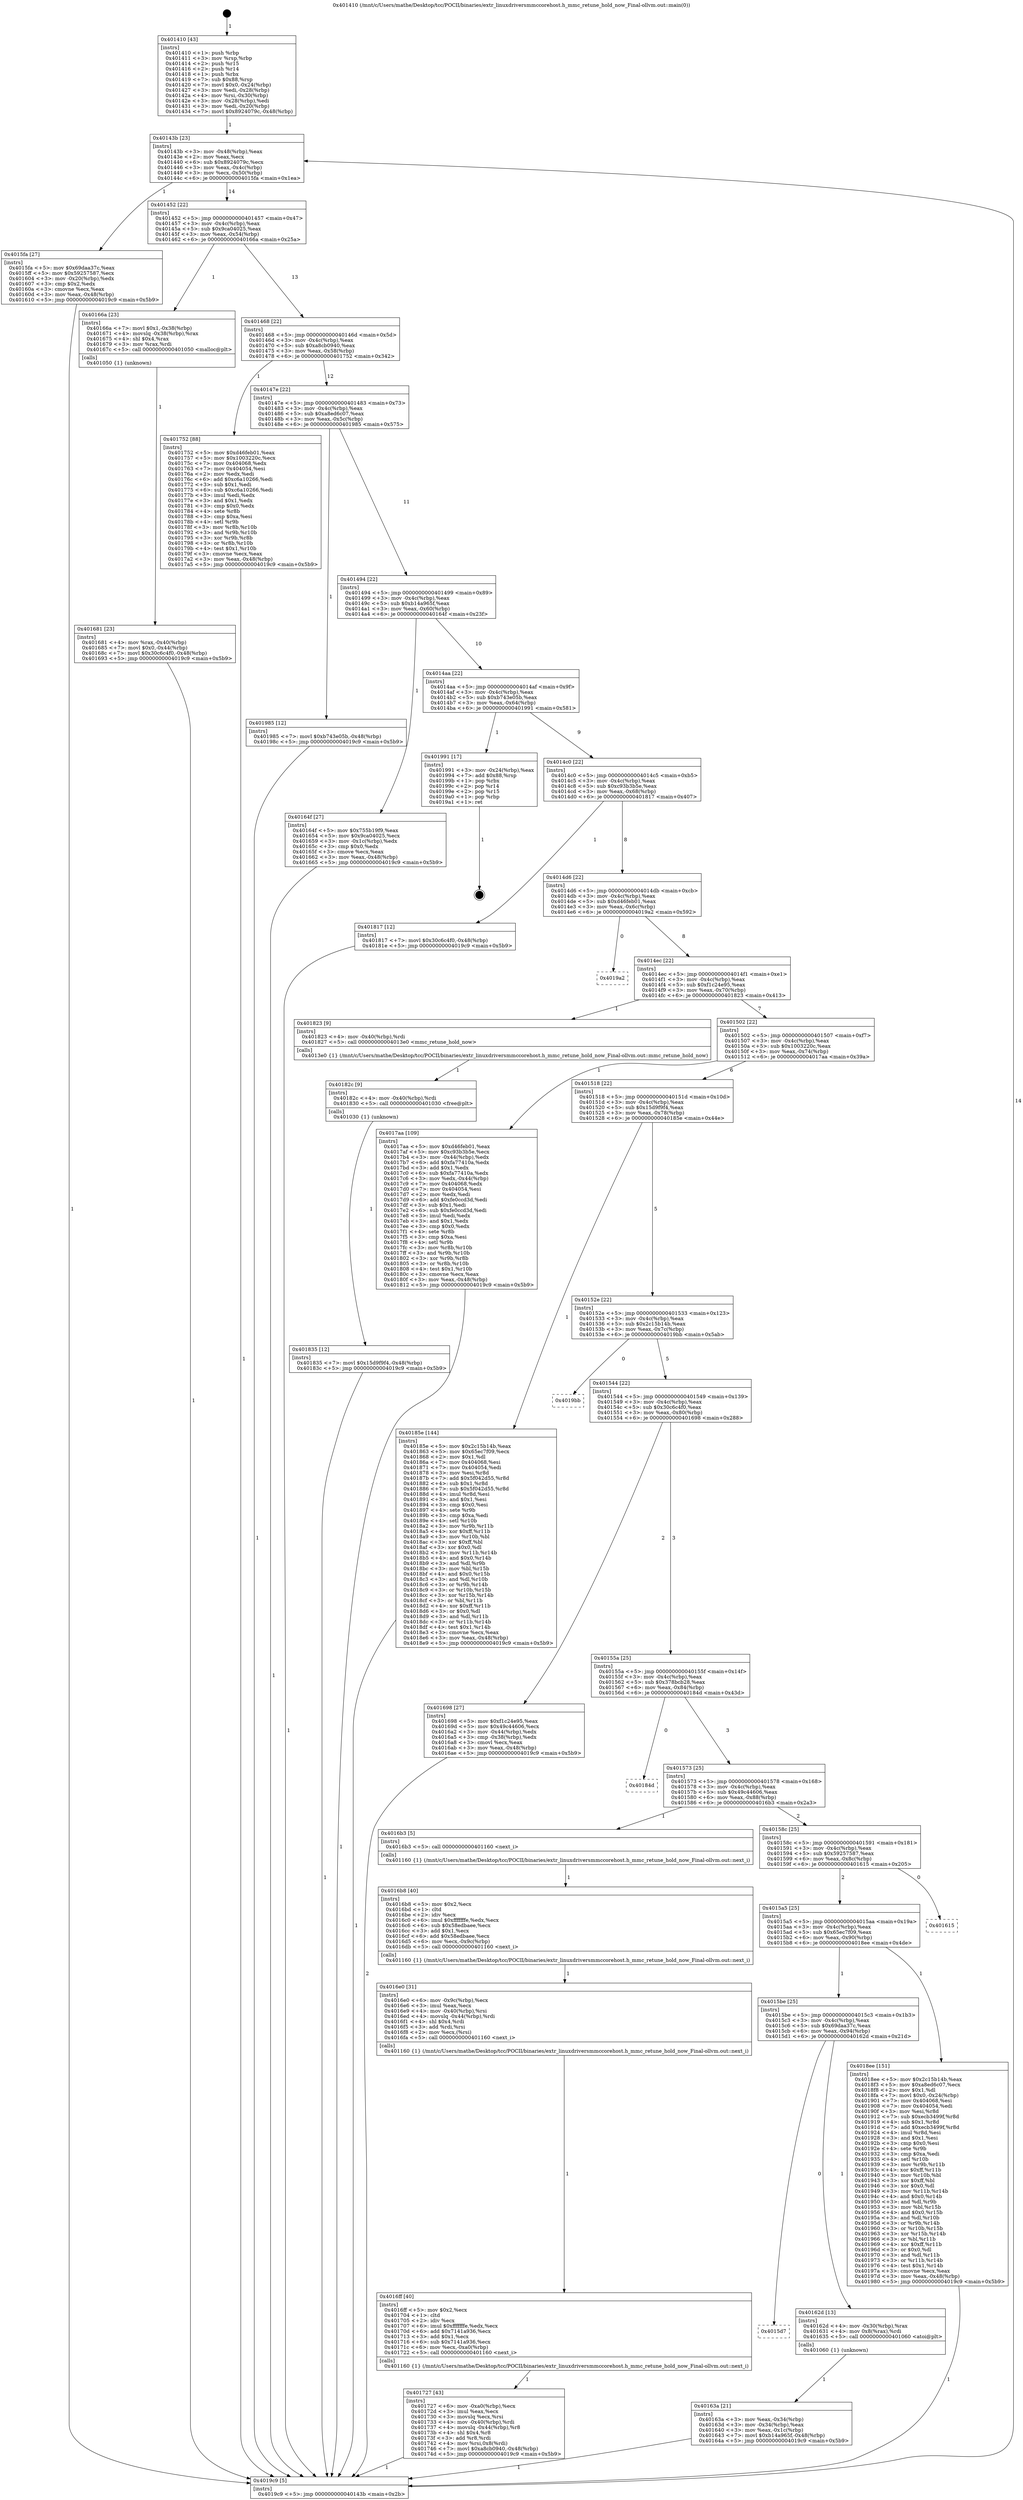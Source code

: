 digraph "0x401410" {
  label = "0x401410 (/mnt/c/Users/mathe/Desktop/tcc/POCII/binaries/extr_linuxdriversmmccorehost.h_mmc_retune_hold_now_Final-ollvm.out::main(0))"
  labelloc = "t"
  node[shape=record]

  Entry [label="",width=0.3,height=0.3,shape=circle,fillcolor=black,style=filled]
  "0x40143b" [label="{
     0x40143b [23]\l
     | [instrs]\l
     &nbsp;&nbsp;0x40143b \<+3\>: mov -0x48(%rbp),%eax\l
     &nbsp;&nbsp;0x40143e \<+2\>: mov %eax,%ecx\l
     &nbsp;&nbsp;0x401440 \<+6\>: sub $0x8924079c,%ecx\l
     &nbsp;&nbsp;0x401446 \<+3\>: mov %eax,-0x4c(%rbp)\l
     &nbsp;&nbsp;0x401449 \<+3\>: mov %ecx,-0x50(%rbp)\l
     &nbsp;&nbsp;0x40144c \<+6\>: je 00000000004015fa \<main+0x1ea\>\l
  }"]
  "0x4015fa" [label="{
     0x4015fa [27]\l
     | [instrs]\l
     &nbsp;&nbsp;0x4015fa \<+5\>: mov $0x69daa37c,%eax\l
     &nbsp;&nbsp;0x4015ff \<+5\>: mov $0x59257587,%ecx\l
     &nbsp;&nbsp;0x401604 \<+3\>: mov -0x20(%rbp),%edx\l
     &nbsp;&nbsp;0x401607 \<+3\>: cmp $0x2,%edx\l
     &nbsp;&nbsp;0x40160a \<+3\>: cmovne %ecx,%eax\l
     &nbsp;&nbsp;0x40160d \<+3\>: mov %eax,-0x48(%rbp)\l
     &nbsp;&nbsp;0x401610 \<+5\>: jmp 00000000004019c9 \<main+0x5b9\>\l
  }"]
  "0x401452" [label="{
     0x401452 [22]\l
     | [instrs]\l
     &nbsp;&nbsp;0x401452 \<+5\>: jmp 0000000000401457 \<main+0x47\>\l
     &nbsp;&nbsp;0x401457 \<+3\>: mov -0x4c(%rbp),%eax\l
     &nbsp;&nbsp;0x40145a \<+5\>: sub $0x9ca04025,%eax\l
     &nbsp;&nbsp;0x40145f \<+3\>: mov %eax,-0x54(%rbp)\l
     &nbsp;&nbsp;0x401462 \<+6\>: je 000000000040166a \<main+0x25a\>\l
  }"]
  "0x4019c9" [label="{
     0x4019c9 [5]\l
     | [instrs]\l
     &nbsp;&nbsp;0x4019c9 \<+5\>: jmp 000000000040143b \<main+0x2b\>\l
  }"]
  "0x401410" [label="{
     0x401410 [43]\l
     | [instrs]\l
     &nbsp;&nbsp;0x401410 \<+1\>: push %rbp\l
     &nbsp;&nbsp;0x401411 \<+3\>: mov %rsp,%rbp\l
     &nbsp;&nbsp;0x401414 \<+2\>: push %r15\l
     &nbsp;&nbsp;0x401416 \<+2\>: push %r14\l
     &nbsp;&nbsp;0x401418 \<+1\>: push %rbx\l
     &nbsp;&nbsp;0x401419 \<+7\>: sub $0x88,%rsp\l
     &nbsp;&nbsp;0x401420 \<+7\>: movl $0x0,-0x24(%rbp)\l
     &nbsp;&nbsp;0x401427 \<+3\>: mov %edi,-0x28(%rbp)\l
     &nbsp;&nbsp;0x40142a \<+4\>: mov %rsi,-0x30(%rbp)\l
     &nbsp;&nbsp;0x40142e \<+3\>: mov -0x28(%rbp),%edi\l
     &nbsp;&nbsp;0x401431 \<+3\>: mov %edi,-0x20(%rbp)\l
     &nbsp;&nbsp;0x401434 \<+7\>: movl $0x8924079c,-0x48(%rbp)\l
  }"]
  Exit [label="",width=0.3,height=0.3,shape=circle,fillcolor=black,style=filled,peripheries=2]
  "0x40166a" [label="{
     0x40166a [23]\l
     | [instrs]\l
     &nbsp;&nbsp;0x40166a \<+7\>: movl $0x1,-0x38(%rbp)\l
     &nbsp;&nbsp;0x401671 \<+4\>: movslq -0x38(%rbp),%rax\l
     &nbsp;&nbsp;0x401675 \<+4\>: shl $0x4,%rax\l
     &nbsp;&nbsp;0x401679 \<+3\>: mov %rax,%rdi\l
     &nbsp;&nbsp;0x40167c \<+5\>: call 0000000000401050 \<malloc@plt\>\l
     | [calls]\l
     &nbsp;&nbsp;0x401050 \{1\} (unknown)\l
  }"]
  "0x401468" [label="{
     0x401468 [22]\l
     | [instrs]\l
     &nbsp;&nbsp;0x401468 \<+5\>: jmp 000000000040146d \<main+0x5d\>\l
     &nbsp;&nbsp;0x40146d \<+3\>: mov -0x4c(%rbp),%eax\l
     &nbsp;&nbsp;0x401470 \<+5\>: sub $0xa8cb0940,%eax\l
     &nbsp;&nbsp;0x401475 \<+3\>: mov %eax,-0x58(%rbp)\l
     &nbsp;&nbsp;0x401478 \<+6\>: je 0000000000401752 \<main+0x342\>\l
  }"]
  "0x401835" [label="{
     0x401835 [12]\l
     | [instrs]\l
     &nbsp;&nbsp;0x401835 \<+7\>: movl $0x15d9f9f4,-0x48(%rbp)\l
     &nbsp;&nbsp;0x40183c \<+5\>: jmp 00000000004019c9 \<main+0x5b9\>\l
  }"]
  "0x401752" [label="{
     0x401752 [88]\l
     | [instrs]\l
     &nbsp;&nbsp;0x401752 \<+5\>: mov $0xd46feb01,%eax\l
     &nbsp;&nbsp;0x401757 \<+5\>: mov $0x1003220c,%ecx\l
     &nbsp;&nbsp;0x40175c \<+7\>: mov 0x404068,%edx\l
     &nbsp;&nbsp;0x401763 \<+7\>: mov 0x404054,%esi\l
     &nbsp;&nbsp;0x40176a \<+2\>: mov %edx,%edi\l
     &nbsp;&nbsp;0x40176c \<+6\>: add $0xc6a10266,%edi\l
     &nbsp;&nbsp;0x401772 \<+3\>: sub $0x1,%edi\l
     &nbsp;&nbsp;0x401775 \<+6\>: sub $0xc6a10266,%edi\l
     &nbsp;&nbsp;0x40177b \<+3\>: imul %edi,%edx\l
     &nbsp;&nbsp;0x40177e \<+3\>: and $0x1,%edx\l
     &nbsp;&nbsp;0x401781 \<+3\>: cmp $0x0,%edx\l
     &nbsp;&nbsp;0x401784 \<+4\>: sete %r8b\l
     &nbsp;&nbsp;0x401788 \<+3\>: cmp $0xa,%esi\l
     &nbsp;&nbsp;0x40178b \<+4\>: setl %r9b\l
     &nbsp;&nbsp;0x40178f \<+3\>: mov %r8b,%r10b\l
     &nbsp;&nbsp;0x401792 \<+3\>: and %r9b,%r10b\l
     &nbsp;&nbsp;0x401795 \<+3\>: xor %r9b,%r8b\l
     &nbsp;&nbsp;0x401798 \<+3\>: or %r8b,%r10b\l
     &nbsp;&nbsp;0x40179b \<+4\>: test $0x1,%r10b\l
     &nbsp;&nbsp;0x40179f \<+3\>: cmovne %ecx,%eax\l
     &nbsp;&nbsp;0x4017a2 \<+3\>: mov %eax,-0x48(%rbp)\l
     &nbsp;&nbsp;0x4017a5 \<+5\>: jmp 00000000004019c9 \<main+0x5b9\>\l
  }"]
  "0x40147e" [label="{
     0x40147e [22]\l
     | [instrs]\l
     &nbsp;&nbsp;0x40147e \<+5\>: jmp 0000000000401483 \<main+0x73\>\l
     &nbsp;&nbsp;0x401483 \<+3\>: mov -0x4c(%rbp),%eax\l
     &nbsp;&nbsp;0x401486 \<+5\>: sub $0xa8ed6c07,%eax\l
     &nbsp;&nbsp;0x40148b \<+3\>: mov %eax,-0x5c(%rbp)\l
     &nbsp;&nbsp;0x40148e \<+6\>: je 0000000000401985 \<main+0x575\>\l
  }"]
  "0x40182c" [label="{
     0x40182c [9]\l
     | [instrs]\l
     &nbsp;&nbsp;0x40182c \<+4\>: mov -0x40(%rbp),%rdi\l
     &nbsp;&nbsp;0x401830 \<+5\>: call 0000000000401030 \<free@plt\>\l
     | [calls]\l
     &nbsp;&nbsp;0x401030 \{1\} (unknown)\l
  }"]
  "0x401985" [label="{
     0x401985 [12]\l
     | [instrs]\l
     &nbsp;&nbsp;0x401985 \<+7\>: movl $0xb743e05b,-0x48(%rbp)\l
     &nbsp;&nbsp;0x40198c \<+5\>: jmp 00000000004019c9 \<main+0x5b9\>\l
  }"]
  "0x401494" [label="{
     0x401494 [22]\l
     | [instrs]\l
     &nbsp;&nbsp;0x401494 \<+5\>: jmp 0000000000401499 \<main+0x89\>\l
     &nbsp;&nbsp;0x401499 \<+3\>: mov -0x4c(%rbp),%eax\l
     &nbsp;&nbsp;0x40149c \<+5\>: sub $0xb14a965f,%eax\l
     &nbsp;&nbsp;0x4014a1 \<+3\>: mov %eax,-0x60(%rbp)\l
     &nbsp;&nbsp;0x4014a4 \<+6\>: je 000000000040164f \<main+0x23f\>\l
  }"]
  "0x401727" [label="{
     0x401727 [43]\l
     | [instrs]\l
     &nbsp;&nbsp;0x401727 \<+6\>: mov -0xa0(%rbp),%ecx\l
     &nbsp;&nbsp;0x40172d \<+3\>: imul %eax,%ecx\l
     &nbsp;&nbsp;0x401730 \<+3\>: movslq %ecx,%rsi\l
     &nbsp;&nbsp;0x401733 \<+4\>: mov -0x40(%rbp),%rdi\l
     &nbsp;&nbsp;0x401737 \<+4\>: movslq -0x44(%rbp),%r8\l
     &nbsp;&nbsp;0x40173b \<+4\>: shl $0x4,%r8\l
     &nbsp;&nbsp;0x40173f \<+3\>: add %r8,%rdi\l
     &nbsp;&nbsp;0x401742 \<+4\>: mov %rsi,0x8(%rdi)\l
     &nbsp;&nbsp;0x401746 \<+7\>: movl $0xa8cb0940,-0x48(%rbp)\l
     &nbsp;&nbsp;0x40174d \<+5\>: jmp 00000000004019c9 \<main+0x5b9\>\l
  }"]
  "0x40164f" [label="{
     0x40164f [27]\l
     | [instrs]\l
     &nbsp;&nbsp;0x40164f \<+5\>: mov $0x755b19f9,%eax\l
     &nbsp;&nbsp;0x401654 \<+5\>: mov $0x9ca04025,%ecx\l
     &nbsp;&nbsp;0x401659 \<+3\>: mov -0x1c(%rbp),%edx\l
     &nbsp;&nbsp;0x40165c \<+3\>: cmp $0x0,%edx\l
     &nbsp;&nbsp;0x40165f \<+3\>: cmove %ecx,%eax\l
     &nbsp;&nbsp;0x401662 \<+3\>: mov %eax,-0x48(%rbp)\l
     &nbsp;&nbsp;0x401665 \<+5\>: jmp 00000000004019c9 \<main+0x5b9\>\l
  }"]
  "0x4014aa" [label="{
     0x4014aa [22]\l
     | [instrs]\l
     &nbsp;&nbsp;0x4014aa \<+5\>: jmp 00000000004014af \<main+0x9f\>\l
     &nbsp;&nbsp;0x4014af \<+3\>: mov -0x4c(%rbp),%eax\l
     &nbsp;&nbsp;0x4014b2 \<+5\>: sub $0xb743e05b,%eax\l
     &nbsp;&nbsp;0x4014b7 \<+3\>: mov %eax,-0x64(%rbp)\l
     &nbsp;&nbsp;0x4014ba \<+6\>: je 0000000000401991 \<main+0x581\>\l
  }"]
  "0x4016ff" [label="{
     0x4016ff [40]\l
     | [instrs]\l
     &nbsp;&nbsp;0x4016ff \<+5\>: mov $0x2,%ecx\l
     &nbsp;&nbsp;0x401704 \<+1\>: cltd\l
     &nbsp;&nbsp;0x401705 \<+2\>: idiv %ecx\l
     &nbsp;&nbsp;0x401707 \<+6\>: imul $0xfffffffe,%edx,%ecx\l
     &nbsp;&nbsp;0x40170d \<+6\>: add $0x7141a936,%ecx\l
     &nbsp;&nbsp;0x401713 \<+3\>: add $0x1,%ecx\l
     &nbsp;&nbsp;0x401716 \<+6\>: sub $0x7141a936,%ecx\l
     &nbsp;&nbsp;0x40171c \<+6\>: mov %ecx,-0xa0(%rbp)\l
     &nbsp;&nbsp;0x401722 \<+5\>: call 0000000000401160 \<next_i\>\l
     | [calls]\l
     &nbsp;&nbsp;0x401160 \{1\} (/mnt/c/Users/mathe/Desktop/tcc/POCII/binaries/extr_linuxdriversmmccorehost.h_mmc_retune_hold_now_Final-ollvm.out::next_i)\l
  }"]
  "0x401991" [label="{
     0x401991 [17]\l
     | [instrs]\l
     &nbsp;&nbsp;0x401991 \<+3\>: mov -0x24(%rbp),%eax\l
     &nbsp;&nbsp;0x401994 \<+7\>: add $0x88,%rsp\l
     &nbsp;&nbsp;0x40199b \<+1\>: pop %rbx\l
     &nbsp;&nbsp;0x40199c \<+2\>: pop %r14\l
     &nbsp;&nbsp;0x40199e \<+2\>: pop %r15\l
     &nbsp;&nbsp;0x4019a0 \<+1\>: pop %rbp\l
     &nbsp;&nbsp;0x4019a1 \<+1\>: ret\l
  }"]
  "0x4014c0" [label="{
     0x4014c0 [22]\l
     | [instrs]\l
     &nbsp;&nbsp;0x4014c0 \<+5\>: jmp 00000000004014c5 \<main+0xb5\>\l
     &nbsp;&nbsp;0x4014c5 \<+3\>: mov -0x4c(%rbp),%eax\l
     &nbsp;&nbsp;0x4014c8 \<+5\>: sub $0xc93b3b5e,%eax\l
     &nbsp;&nbsp;0x4014cd \<+3\>: mov %eax,-0x68(%rbp)\l
     &nbsp;&nbsp;0x4014d0 \<+6\>: je 0000000000401817 \<main+0x407\>\l
  }"]
  "0x4016e0" [label="{
     0x4016e0 [31]\l
     | [instrs]\l
     &nbsp;&nbsp;0x4016e0 \<+6\>: mov -0x9c(%rbp),%ecx\l
     &nbsp;&nbsp;0x4016e6 \<+3\>: imul %eax,%ecx\l
     &nbsp;&nbsp;0x4016e9 \<+4\>: mov -0x40(%rbp),%rsi\l
     &nbsp;&nbsp;0x4016ed \<+4\>: movslq -0x44(%rbp),%rdi\l
     &nbsp;&nbsp;0x4016f1 \<+4\>: shl $0x4,%rdi\l
     &nbsp;&nbsp;0x4016f5 \<+3\>: add %rdi,%rsi\l
     &nbsp;&nbsp;0x4016f8 \<+2\>: mov %ecx,(%rsi)\l
     &nbsp;&nbsp;0x4016fa \<+5\>: call 0000000000401160 \<next_i\>\l
     | [calls]\l
     &nbsp;&nbsp;0x401160 \{1\} (/mnt/c/Users/mathe/Desktop/tcc/POCII/binaries/extr_linuxdriversmmccorehost.h_mmc_retune_hold_now_Final-ollvm.out::next_i)\l
  }"]
  "0x401817" [label="{
     0x401817 [12]\l
     | [instrs]\l
     &nbsp;&nbsp;0x401817 \<+7\>: movl $0x30c6c4f0,-0x48(%rbp)\l
     &nbsp;&nbsp;0x40181e \<+5\>: jmp 00000000004019c9 \<main+0x5b9\>\l
  }"]
  "0x4014d6" [label="{
     0x4014d6 [22]\l
     | [instrs]\l
     &nbsp;&nbsp;0x4014d6 \<+5\>: jmp 00000000004014db \<main+0xcb\>\l
     &nbsp;&nbsp;0x4014db \<+3\>: mov -0x4c(%rbp),%eax\l
     &nbsp;&nbsp;0x4014de \<+5\>: sub $0xd46feb01,%eax\l
     &nbsp;&nbsp;0x4014e3 \<+3\>: mov %eax,-0x6c(%rbp)\l
     &nbsp;&nbsp;0x4014e6 \<+6\>: je 00000000004019a2 \<main+0x592\>\l
  }"]
  "0x4016b8" [label="{
     0x4016b8 [40]\l
     | [instrs]\l
     &nbsp;&nbsp;0x4016b8 \<+5\>: mov $0x2,%ecx\l
     &nbsp;&nbsp;0x4016bd \<+1\>: cltd\l
     &nbsp;&nbsp;0x4016be \<+2\>: idiv %ecx\l
     &nbsp;&nbsp;0x4016c0 \<+6\>: imul $0xfffffffe,%edx,%ecx\l
     &nbsp;&nbsp;0x4016c6 \<+6\>: sub $0x58edbaee,%ecx\l
     &nbsp;&nbsp;0x4016cc \<+3\>: add $0x1,%ecx\l
     &nbsp;&nbsp;0x4016cf \<+6\>: add $0x58edbaee,%ecx\l
     &nbsp;&nbsp;0x4016d5 \<+6\>: mov %ecx,-0x9c(%rbp)\l
     &nbsp;&nbsp;0x4016db \<+5\>: call 0000000000401160 \<next_i\>\l
     | [calls]\l
     &nbsp;&nbsp;0x401160 \{1\} (/mnt/c/Users/mathe/Desktop/tcc/POCII/binaries/extr_linuxdriversmmccorehost.h_mmc_retune_hold_now_Final-ollvm.out::next_i)\l
  }"]
  "0x4019a2" [label="{
     0x4019a2\l
  }", style=dashed]
  "0x4014ec" [label="{
     0x4014ec [22]\l
     | [instrs]\l
     &nbsp;&nbsp;0x4014ec \<+5\>: jmp 00000000004014f1 \<main+0xe1\>\l
     &nbsp;&nbsp;0x4014f1 \<+3\>: mov -0x4c(%rbp),%eax\l
     &nbsp;&nbsp;0x4014f4 \<+5\>: sub $0xf1c24e95,%eax\l
     &nbsp;&nbsp;0x4014f9 \<+3\>: mov %eax,-0x70(%rbp)\l
     &nbsp;&nbsp;0x4014fc \<+6\>: je 0000000000401823 \<main+0x413\>\l
  }"]
  "0x401681" [label="{
     0x401681 [23]\l
     | [instrs]\l
     &nbsp;&nbsp;0x401681 \<+4\>: mov %rax,-0x40(%rbp)\l
     &nbsp;&nbsp;0x401685 \<+7\>: movl $0x0,-0x44(%rbp)\l
     &nbsp;&nbsp;0x40168c \<+7\>: movl $0x30c6c4f0,-0x48(%rbp)\l
     &nbsp;&nbsp;0x401693 \<+5\>: jmp 00000000004019c9 \<main+0x5b9\>\l
  }"]
  "0x401823" [label="{
     0x401823 [9]\l
     | [instrs]\l
     &nbsp;&nbsp;0x401823 \<+4\>: mov -0x40(%rbp),%rdi\l
     &nbsp;&nbsp;0x401827 \<+5\>: call 00000000004013e0 \<mmc_retune_hold_now\>\l
     | [calls]\l
     &nbsp;&nbsp;0x4013e0 \{1\} (/mnt/c/Users/mathe/Desktop/tcc/POCII/binaries/extr_linuxdriversmmccorehost.h_mmc_retune_hold_now_Final-ollvm.out::mmc_retune_hold_now)\l
  }"]
  "0x401502" [label="{
     0x401502 [22]\l
     | [instrs]\l
     &nbsp;&nbsp;0x401502 \<+5\>: jmp 0000000000401507 \<main+0xf7\>\l
     &nbsp;&nbsp;0x401507 \<+3\>: mov -0x4c(%rbp),%eax\l
     &nbsp;&nbsp;0x40150a \<+5\>: sub $0x1003220c,%eax\l
     &nbsp;&nbsp;0x40150f \<+3\>: mov %eax,-0x74(%rbp)\l
     &nbsp;&nbsp;0x401512 \<+6\>: je 00000000004017aa \<main+0x39a\>\l
  }"]
  "0x40163a" [label="{
     0x40163a [21]\l
     | [instrs]\l
     &nbsp;&nbsp;0x40163a \<+3\>: mov %eax,-0x34(%rbp)\l
     &nbsp;&nbsp;0x40163d \<+3\>: mov -0x34(%rbp),%eax\l
     &nbsp;&nbsp;0x401640 \<+3\>: mov %eax,-0x1c(%rbp)\l
     &nbsp;&nbsp;0x401643 \<+7\>: movl $0xb14a965f,-0x48(%rbp)\l
     &nbsp;&nbsp;0x40164a \<+5\>: jmp 00000000004019c9 \<main+0x5b9\>\l
  }"]
  "0x4017aa" [label="{
     0x4017aa [109]\l
     | [instrs]\l
     &nbsp;&nbsp;0x4017aa \<+5\>: mov $0xd46feb01,%eax\l
     &nbsp;&nbsp;0x4017af \<+5\>: mov $0xc93b3b5e,%ecx\l
     &nbsp;&nbsp;0x4017b4 \<+3\>: mov -0x44(%rbp),%edx\l
     &nbsp;&nbsp;0x4017b7 \<+6\>: add $0xfa77410a,%edx\l
     &nbsp;&nbsp;0x4017bd \<+3\>: add $0x1,%edx\l
     &nbsp;&nbsp;0x4017c0 \<+6\>: sub $0xfa77410a,%edx\l
     &nbsp;&nbsp;0x4017c6 \<+3\>: mov %edx,-0x44(%rbp)\l
     &nbsp;&nbsp;0x4017c9 \<+7\>: mov 0x404068,%edx\l
     &nbsp;&nbsp;0x4017d0 \<+7\>: mov 0x404054,%esi\l
     &nbsp;&nbsp;0x4017d7 \<+2\>: mov %edx,%edi\l
     &nbsp;&nbsp;0x4017d9 \<+6\>: add $0xfe0ccd3d,%edi\l
     &nbsp;&nbsp;0x4017df \<+3\>: sub $0x1,%edi\l
     &nbsp;&nbsp;0x4017e2 \<+6\>: sub $0xfe0ccd3d,%edi\l
     &nbsp;&nbsp;0x4017e8 \<+3\>: imul %edi,%edx\l
     &nbsp;&nbsp;0x4017eb \<+3\>: and $0x1,%edx\l
     &nbsp;&nbsp;0x4017ee \<+3\>: cmp $0x0,%edx\l
     &nbsp;&nbsp;0x4017f1 \<+4\>: sete %r8b\l
     &nbsp;&nbsp;0x4017f5 \<+3\>: cmp $0xa,%esi\l
     &nbsp;&nbsp;0x4017f8 \<+4\>: setl %r9b\l
     &nbsp;&nbsp;0x4017fc \<+3\>: mov %r8b,%r10b\l
     &nbsp;&nbsp;0x4017ff \<+3\>: and %r9b,%r10b\l
     &nbsp;&nbsp;0x401802 \<+3\>: xor %r9b,%r8b\l
     &nbsp;&nbsp;0x401805 \<+3\>: or %r8b,%r10b\l
     &nbsp;&nbsp;0x401808 \<+4\>: test $0x1,%r10b\l
     &nbsp;&nbsp;0x40180c \<+3\>: cmovne %ecx,%eax\l
     &nbsp;&nbsp;0x40180f \<+3\>: mov %eax,-0x48(%rbp)\l
     &nbsp;&nbsp;0x401812 \<+5\>: jmp 00000000004019c9 \<main+0x5b9\>\l
  }"]
  "0x401518" [label="{
     0x401518 [22]\l
     | [instrs]\l
     &nbsp;&nbsp;0x401518 \<+5\>: jmp 000000000040151d \<main+0x10d\>\l
     &nbsp;&nbsp;0x40151d \<+3\>: mov -0x4c(%rbp),%eax\l
     &nbsp;&nbsp;0x401520 \<+5\>: sub $0x15d9f9f4,%eax\l
     &nbsp;&nbsp;0x401525 \<+3\>: mov %eax,-0x78(%rbp)\l
     &nbsp;&nbsp;0x401528 \<+6\>: je 000000000040185e \<main+0x44e\>\l
  }"]
  "0x4015d7" [label="{
     0x4015d7\l
  }", style=dashed]
  "0x40185e" [label="{
     0x40185e [144]\l
     | [instrs]\l
     &nbsp;&nbsp;0x40185e \<+5\>: mov $0x2c15b14b,%eax\l
     &nbsp;&nbsp;0x401863 \<+5\>: mov $0x65ec7f09,%ecx\l
     &nbsp;&nbsp;0x401868 \<+2\>: mov $0x1,%dl\l
     &nbsp;&nbsp;0x40186a \<+7\>: mov 0x404068,%esi\l
     &nbsp;&nbsp;0x401871 \<+7\>: mov 0x404054,%edi\l
     &nbsp;&nbsp;0x401878 \<+3\>: mov %esi,%r8d\l
     &nbsp;&nbsp;0x40187b \<+7\>: add $0x5f042d55,%r8d\l
     &nbsp;&nbsp;0x401882 \<+4\>: sub $0x1,%r8d\l
     &nbsp;&nbsp;0x401886 \<+7\>: sub $0x5f042d55,%r8d\l
     &nbsp;&nbsp;0x40188d \<+4\>: imul %r8d,%esi\l
     &nbsp;&nbsp;0x401891 \<+3\>: and $0x1,%esi\l
     &nbsp;&nbsp;0x401894 \<+3\>: cmp $0x0,%esi\l
     &nbsp;&nbsp;0x401897 \<+4\>: sete %r9b\l
     &nbsp;&nbsp;0x40189b \<+3\>: cmp $0xa,%edi\l
     &nbsp;&nbsp;0x40189e \<+4\>: setl %r10b\l
     &nbsp;&nbsp;0x4018a2 \<+3\>: mov %r9b,%r11b\l
     &nbsp;&nbsp;0x4018a5 \<+4\>: xor $0xff,%r11b\l
     &nbsp;&nbsp;0x4018a9 \<+3\>: mov %r10b,%bl\l
     &nbsp;&nbsp;0x4018ac \<+3\>: xor $0xff,%bl\l
     &nbsp;&nbsp;0x4018af \<+3\>: xor $0x0,%dl\l
     &nbsp;&nbsp;0x4018b2 \<+3\>: mov %r11b,%r14b\l
     &nbsp;&nbsp;0x4018b5 \<+4\>: and $0x0,%r14b\l
     &nbsp;&nbsp;0x4018b9 \<+3\>: and %dl,%r9b\l
     &nbsp;&nbsp;0x4018bc \<+3\>: mov %bl,%r15b\l
     &nbsp;&nbsp;0x4018bf \<+4\>: and $0x0,%r15b\l
     &nbsp;&nbsp;0x4018c3 \<+3\>: and %dl,%r10b\l
     &nbsp;&nbsp;0x4018c6 \<+3\>: or %r9b,%r14b\l
     &nbsp;&nbsp;0x4018c9 \<+3\>: or %r10b,%r15b\l
     &nbsp;&nbsp;0x4018cc \<+3\>: xor %r15b,%r14b\l
     &nbsp;&nbsp;0x4018cf \<+3\>: or %bl,%r11b\l
     &nbsp;&nbsp;0x4018d2 \<+4\>: xor $0xff,%r11b\l
     &nbsp;&nbsp;0x4018d6 \<+3\>: or $0x0,%dl\l
     &nbsp;&nbsp;0x4018d9 \<+3\>: and %dl,%r11b\l
     &nbsp;&nbsp;0x4018dc \<+3\>: or %r11b,%r14b\l
     &nbsp;&nbsp;0x4018df \<+4\>: test $0x1,%r14b\l
     &nbsp;&nbsp;0x4018e3 \<+3\>: cmovne %ecx,%eax\l
     &nbsp;&nbsp;0x4018e6 \<+3\>: mov %eax,-0x48(%rbp)\l
     &nbsp;&nbsp;0x4018e9 \<+5\>: jmp 00000000004019c9 \<main+0x5b9\>\l
  }"]
  "0x40152e" [label="{
     0x40152e [22]\l
     | [instrs]\l
     &nbsp;&nbsp;0x40152e \<+5\>: jmp 0000000000401533 \<main+0x123\>\l
     &nbsp;&nbsp;0x401533 \<+3\>: mov -0x4c(%rbp),%eax\l
     &nbsp;&nbsp;0x401536 \<+5\>: sub $0x2c15b14b,%eax\l
     &nbsp;&nbsp;0x40153b \<+3\>: mov %eax,-0x7c(%rbp)\l
     &nbsp;&nbsp;0x40153e \<+6\>: je 00000000004019bb \<main+0x5ab\>\l
  }"]
  "0x40162d" [label="{
     0x40162d [13]\l
     | [instrs]\l
     &nbsp;&nbsp;0x40162d \<+4\>: mov -0x30(%rbp),%rax\l
     &nbsp;&nbsp;0x401631 \<+4\>: mov 0x8(%rax),%rdi\l
     &nbsp;&nbsp;0x401635 \<+5\>: call 0000000000401060 \<atoi@plt\>\l
     | [calls]\l
     &nbsp;&nbsp;0x401060 \{1\} (unknown)\l
  }"]
  "0x4019bb" [label="{
     0x4019bb\l
  }", style=dashed]
  "0x401544" [label="{
     0x401544 [22]\l
     | [instrs]\l
     &nbsp;&nbsp;0x401544 \<+5\>: jmp 0000000000401549 \<main+0x139\>\l
     &nbsp;&nbsp;0x401549 \<+3\>: mov -0x4c(%rbp),%eax\l
     &nbsp;&nbsp;0x40154c \<+5\>: sub $0x30c6c4f0,%eax\l
     &nbsp;&nbsp;0x401551 \<+3\>: mov %eax,-0x80(%rbp)\l
     &nbsp;&nbsp;0x401554 \<+6\>: je 0000000000401698 \<main+0x288\>\l
  }"]
  "0x4015be" [label="{
     0x4015be [25]\l
     | [instrs]\l
     &nbsp;&nbsp;0x4015be \<+5\>: jmp 00000000004015c3 \<main+0x1b3\>\l
     &nbsp;&nbsp;0x4015c3 \<+3\>: mov -0x4c(%rbp),%eax\l
     &nbsp;&nbsp;0x4015c6 \<+5\>: sub $0x69daa37c,%eax\l
     &nbsp;&nbsp;0x4015cb \<+6\>: mov %eax,-0x94(%rbp)\l
     &nbsp;&nbsp;0x4015d1 \<+6\>: je 000000000040162d \<main+0x21d\>\l
  }"]
  "0x401698" [label="{
     0x401698 [27]\l
     | [instrs]\l
     &nbsp;&nbsp;0x401698 \<+5\>: mov $0xf1c24e95,%eax\l
     &nbsp;&nbsp;0x40169d \<+5\>: mov $0x49c44606,%ecx\l
     &nbsp;&nbsp;0x4016a2 \<+3\>: mov -0x44(%rbp),%edx\l
     &nbsp;&nbsp;0x4016a5 \<+3\>: cmp -0x38(%rbp),%edx\l
     &nbsp;&nbsp;0x4016a8 \<+3\>: cmovl %ecx,%eax\l
     &nbsp;&nbsp;0x4016ab \<+3\>: mov %eax,-0x48(%rbp)\l
     &nbsp;&nbsp;0x4016ae \<+5\>: jmp 00000000004019c9 \<main+0x5b9\>\l
  }"]
  "0x40155a" [label="{
     0x40155a [25]\l
     | [instrs]\l
     &nbsp;&nbsp;0x40155a \<+5\>: jmp 000000000040155f \<main+0x14f\>\l
     &nbsp;&nbsp;0x40155f \<+3\>: mov -0x4c(%rbp),%eax\l
     &nbsp;&nbsp;0x401562 \<+5\>: sub $0x378bcb28,%eax\l
     &nbsp;&nbsp;0x401567 \<+6\>: mov %eax,-0x84(%rbp)\l
     &nbsp;&nbsp;0x40156d \<+6\>: je 000000000040184d \<main+0x43d\>\l
  }"]
  "0x4018ee" [label="{
     0x4018ee [151]\l
     | [instrs]\l
     &nbsp;&nbsp;0x4018ee \<+5\>: mov $0x2c15b14b,%eax\l
     &nbsp;&nbsp;0x4018f3 \<+5\>: mov $0xa8ed6c07,%ecx\l
     &nbsp;&nbsp;0x4018f8 \<+2\>: mov $0x1,%dl\l
     &nbsp;&nbsp;0x4018fa \<+7\>: movl $0x0,-0x24(%rbp)\l
     &nbsp;&nbsp;0x401901 \<+7\>: mov 0x404068,%esi\l
     &nbsp;&nbsp;0x401908 \<+7\>: mov 0x404054,%edi\l
     &nbsp;&nbsp;0x40190f \<+3\>: mov %esi,%r8d\l
     &nbsp;&nbsp;0x401912 \<+7\>: sub $0xecb3499f,%r8d\l
     &nbsp;&nbsp;0x401919 \<+4\>: sub $0x1,%r8d\l
     &nbsp;&nbsp;0x40191d \<+7\>: add $0xecb3499f,%r8d\l
     &nbsp;&nbsp;0x401924 \<+4\>: imul %r8d,%esi\l
     &nbsp;&nbsp;0x401928 \<+3\>: and $0x1,%esi\l
     &nbsp;&nbsp;0x40192b \<+3\>: cmp $0x0,%esi\l
     &nbsp;&nbsp;0x40192e \<+4\>: sete %r9b\l
     &nbsp;&nbsp;0x401932 \<+3\>: cmp $0xa,%edi\l
     &nbsp;&nbsp;0x401935 \<+4\>: setl %r10b\l
     &nbsp;&nbsp;0x401939 \<+3\>: mov %r9b,%r11b\l
     &nbsp;&nbsp;0x40193c \<+4\>: xor $0xff,%r11b\l
     &nbsp;&nbsp;0x401940 \<+3\>: mov %r10b,%bl\l
     &nbsp;&nbsp;0x401943 \<+3\>: xor $0xff,%bl\l
     &nbsp;&nbsp;0x401946 \<+3\>: xor $0x0,%dl\l
     &nbsp;&nbsp;0x401949 \<+3\>: mov %r11b,%r14b\l
     &nbsp;&nbsp;0x40194c \<+4\>: and $0x0,%r14b\l
     &nbsp;&nbsp;0x401950 \<+3\>: and %dl,%r9b\l
     &nbsp;&nbsp;0x401953 \<+3\>: mov %bl,%r15b\l
     &nbsp;&nbsp;0x401956 \<+4\>: and $0x0,%r15b\l
     &nbsp;&nbsp;0x40195a \<+3\>: and %dl,%r10b\l
     &nbsp;&nbsp;0x40195d \<+3\>: or %r9b,%r14b\l
     &nbsp;&nbsp;0x401960 \<+3\>: or %r10b,%r15b\l
     &nbsp;&nbsp;0x401963 \<+3\>: xor %r15b,%r14b\l
     &nbsp;&nbsp;0x401966 \<+3\>: or %bl,%r11b\l
     &nbsp;&nbsp;0x401969 \<+4\>: xor $0xff,%r11b\l
     &nbsp;&nbsp;0x40196d \<+3\>: or $0x0,%dl\l
     &nbsp;&nbsp;0x401970 \<+3\>: and %dl,%r11b\l
     &nbsp;&nbsp;0x401973 \<+3\>: or %r11b,%r14b\l
     &nbsp;&nbsp;0x401976 \<+4\>: test $0x1,%r14b\l
     &nbsp;&nbsp;0x40197a \<+3\>: cmovne %ecx,%eax\l
     &nbsp;&nbsp;0x40197d \<+3\>: mov %eax,-0x48(%rbp)\l
     &nbsp;&nbsp;0x401980 \<+5\>: jmp 00000000004019c9 \<main+0x5b9\>\l
  }"]
  "0x40184d" [label="{
     0x40184d\l
  }", style=dashed]
  "0x401573" [label="{
     0x401573 [25]\l
     | [instrs]\l
     &nbsp;&nbsp;0x401573 \<+5\>: jmp 0000000000401578 \<main+0x168\>\l
     &nbsp;&nbsp;0x401578 \<+3\>: mov -0x4c(%rbp),%eax\l
     &nbsp;&nbsp;0x40157b \<+5\>: sub $0x49c44606,%eax\l
     &nbsp;&nbsp;0x401580 \<+6\>: mov %eax,-0x88(%rbp)\l
     &nbsp;&nbsp;0x401586 \<+6\>: je 00000000004016b3 \<main+0x2a3\>\l
  }"]
  "0x4015a5" [label="{
     0x4015a5 [25]\l
     | [instrs]\l
     &nbsp;&nbsp;0x4015a5 \<+5\>: jmp 00000000004015aa \<main+0x19a\>\l
     &nbsp;&nbsp;0x4015aa \<+3\>: mov -0x4c(%rbp),%eax\l
     &nbsp;&nbsp;0x4015ad \<+5\>: sub $0x65ec7f09,%eax\l
     &nbsp;&nbsp;0x4015b2 \<+6\>: mov %eax,-0x90(%rbp)\l
     &nbsp;&nbsp;0x4015b8 \<+6\>: je 00000000004018ee \<main+0x4de\>\l
  }"]
  "0x4016b3" [label="{
     0x4016b3 [5]\l
     | [instrs]\l
     &nbsp;&nbsp;0x4016b3 \<+5\>: call 0000000000401160 \<next_i\>\l
     | [calls]\l
     &nbsp;&nbsp;0x401160 \{1\} (/mnt/c/Users/mathe/Desktop/tcc/POCII/binaries/extr_linuxdriversmmccorehost.h_mmc_retune_hold_now_Final-ollvm.out::next_i)\l
  }"]
  "0x40158c" [label="{
     0x40158c [25]\l
     | [instrs]\l
     &nbsp;&nbsp;0x40158c \<+5\>: jmp 0000000000401591 \<main+0x181\>\l
     &nbsp;&nbsp;0x401591 \<+3\>: mov -0x4c(%rbp),%eax\l
     &nbsp;&nbsp;0x401594 \<+5\>: sub $0x59257587,%eax\l
     &nbsp;&nbsp;0x401599 \<+6\>: mov %eax,-0x8c(%rbp)\l
     &nbsp;&nbsp;0x40159f \<+6\>: je 0000000000401615 \<main+0x205\>\l
  }"]
  "0x401615" [label="{
     0x401615\l
  }", style=dashed]
  Entry -> "0x401410" [label=" 1"]
  "0x40143b" -> "0x4015fa" [label=" 1"]
  "0x40143b" -> "0x401452" [label=" 14"]
  "0x4015fa" -> "0x4019c9" [label=" 1"]
  "0x401410" -> "0x40143b" [label=" 1"]
  "0x4019c9" -> "0x40143b" [label=" 14"]
  "0x401991" -> Exit [label=" 1"]
  "0x401452" -> "0x40166a" [label=" 1"]
  "0x401452" -> "0x401468" [label=" 13"]
  "0x401985" -> "0x4019c9" [label=" 1"]
  "0x401468" -> "0x401752" [label=" 1"]
  "0x401468" -> "0x40147e" [label=" 12"]
  "0x4018ee" -> "0x4019c9" [label=" 1"]
  "0x40147e" -> "0x401985" [label=" 1"]
  "0x40147e" -> "0x401494" [label=" 11"]
  "0x40185e" -> "0x4019c9" [label=" 1"]
  "0x401494" -> "0x40164f" [label=" 1"]
  "0x401494" -> "0x4014aa" [label=" 10"]
  "0x401835" -> "0x4019c9" [label=" 1"]
  "0x4014aa" -> "0x401991" [label=" 1"]
  "0x4014aa" -> "0x4014c0" [label=" 9"]
  "0x40182c" -> "0x401835" [label=" 1"]
  "0x4014c0" -> "0x401817" [label=" 1"]
  "0x4014c0" -> "0x4014d6" [label=" 8"]
  "0x401823" -> "0x40182c" [label=" 1"]
  "0x4014d6" -> "0x4019a2" [label=" 0"]
  "0x4014d6" -> "0x4014ec" [label=" 8"]
  "0x401817" -> "0x4019c9" [label=" 1"]
  "0x4014ec" -> "0x401823" [label=" 1"]
  "0x4014ec" -> "0x401502" [label=" 7"]
  "0x4017aa" -> "0x4019c9" [label=" 1"]
  "0x401502" -> "0x4017aa" [label=" 1"]
  "0x401502" -> "0x401518" [label=" 6"]
  "0x401752" -> "0x4019c9" [label=" 1"]
  "0x401518" -> "0x40185e" [label=" 1"]
  "0x401518" -> "0x40152e" [label=" 5"]
  "0x401727" -> "0x4019c9" [label=" 1"]
  "0x40152e" -> "0x4019bb" [label=" 0"]
  "0x40152e" -> "0x401544" [label=" 5"]
  "0x4016ff" -> "0x401727" [label=" 1"]
  "0x401544" -> "0x401698" [label=" 2"]
  "0x401544" -> "0x40155a" [label=" 3"]
  "0x4016b8" -> "0x4016e0" [label=" 1"]
  "0x40155a" -> "0x40184d" [label=" 0"]
  "0x40155a" -> "0x401573" [label=" 3"]
  "0x4016b3" -> "0x4016b8" [label=" 1"]
  "0x401573" -> "0x4016b3" [label=" 1"]
  "0x401573" -> "0x40158c" [label=" 2"]
  "0x401681" -> "0x4019c9" [label=" 1"]
  "0x40158c" -> "0x401615" [label=" 0"]
  "0x40158c" -> "0x4015a5" [label=" 2"]
  "0x401698" -> "0x4019c9" [label=" 2"]
  "0x4015a5" -> "0x4018ee" [label=" 1"]
  "0x4015a5" -> "0x4015be" [label=" 1"]
  "0x4016e0" -> "0x4016ff" [label=" 1"]
  "0x4015be" -> "0x40162d" [label=" 1"]
  "0x4015be" -> "0x4015d7" [label=" 0"]
  "0x40162d" -> "0x40163a" [label=" 1"]
  "0x40163a" -> "0x4019c9" [label=" 1"]
  "0x40164f" -> "0x4019c9" [label=" 1"]
  "0x40166a" -> "0x401681" [label=" 1"]
}
